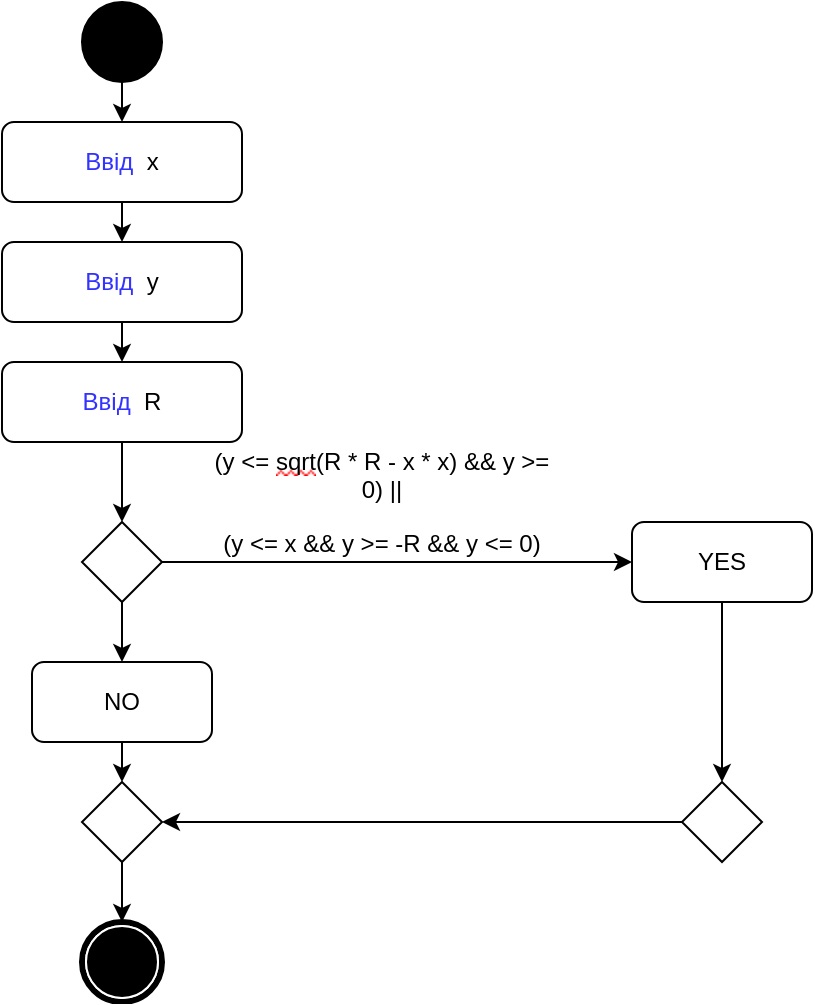 <mxfile version="15.3.7" type="device"><diagram name="Page-1" id="0783ab3e-0a74-02c8-0abd-f7b4e66b4bec"><mxGraphModel dx="1024" dy="601" grid="1" gridSize="10" guides="1" tooltips="1" connect="1" arrows="1" fold="1" page="1" pageScale="1" pageWidth="850" pageHeight="1100" background="none" math="0" shadow="0"><root><mxCell id="0"/><mxCell id="1" parent="0"/><mxCell id="W65QUCEx0LajxAvuoYwB-10" style="edgeStyle=orthogonalEdgeStyle;rounded=0;orthogonalLoop=1;jettySize=auto;html=1;exitX=0.5;exitY=1;exitDx=0;exitDy=0;entryX=0.5;entryY=0;entryDx=0;entryDy=0;" parent="1" source="60571a20871a0731-4" target="W65QUCEx0LajxAvuoYwB-1" edge="1"><mxGeometry relative="1" as="geometry"/></mxCell><mxCell id="60571a20871a0731-4" value="" style="ellipse;whiteSpace=wrap;html=1;rounded=0;shadow=0;comic=0;labelBackgroundColor=none;strokeWidth=1;fillColor=#000000;fontFamily=Verdana;fontSize=12;align=center;" parent="1" vertex="1"><mxGeometry x="405" y="20" width="40" height="40" as="geometry"/></mxCell><mxCell id="60571a20871a0731-5" value="" style="shape=mxgraph.bpmn.shape;html=1;verticalLabelPosition=bottom;labelBackgroundColor=#ffffff;verticalAlign=top;perimeter=ellipsePerimeter;outline=end;symbol=terminate;rounded=0;shadow=0;comic=0;strokeWidth=1;fontFamily=Verdana;fontSize=12;align=center;" parent="1" vertex="1"><mxGeometry x="405" y="480" width="40" height="40" as="geometry"/></mxCell><mxCell id="W65QUCEx0LajxAvuoYwB-11" style="edgeStyle=orthogonalEdgeStyle;rounded=0;orthogonalLoop=1;jettySize=auto;html=1;exitX=0.5;exitY=1;exitDx=0;exitDy=0;entryX=0.5;entryY=0;entryDx=0;entryDy=0;" parent="1" source="W65QUCEx0LajxAvuoYwB-1" target="W65QUCEx0LajxAvuoYwB-3" edge="1"><mxGeometry relative="1" as="geometry"/></mxCell><mxCell id="W65QUCEx0LajxAvuoYwB-1" value="&lt;font color=&quot;#3333ff&quot;&gt;Ввід&amp;nbsp; &lt;/font&gt;&lt;font color=&quot;#000000&quot;&gt;x&lt;/font&gt;" style="rounded=1;whiteSpace=wrap;html=1;" parent="1" vertex="1"><mxGeometry x="365" y="80" width="120" height="40" as="geometry"/></mxCell><mxCell id="W65QUCEx0LajxAvuoYwB-12" style="edgeStyle=orthogonalEdgeStyle;rounded=0;orthogonalLoop=1;jettySize=auto;html=1;exitX=0.5;exitY=1;exitDx=0;exitDy=0;entryX=0.5;entryY=0;entryDx=0;entryDy=0;" parent="1" source="W65QUCEx0LajxAvuoYwB-3" target="W65QUCEx0LajxAvuoYwB-4" edge="1"><mxGeometry relative="1" as="geometry"/></mxCell><mxCell id="W65QUCEx0LajxAvuoYwB-3" value="&lt;font color=&quot;#3333ff&quot;&gt;Ввід&amp;nbsp; &lt;/font&gt;&lt;font color=&quot;#000000&quot;&gt;y&lt;/font&gt;" style="rounded=1;whiteSpace=wrap;html=1;" parent="1" vertex="1"><mxGeometry x="365" y="140" width="120" height="40" as="geometry"/></mxCell><mxCell id="W65QUCEx0LajxAvuoYwB-13" style="edgeStyle=orthogonalEdgeStyle;rounded=0;orthogonalLoop=1;jettySize=auto;html=1;exitX=0.5;exitY=1;exitDx=0;exitDy=0;entryX=0.5;entryY=0;entryDx=0;entryDy=0;" parent="1" source="W65QUCEx0LajxAvuoYwB-4" target="W65QUCEx0LajxAvuoYwB-5" edge="1"><mxGeometry relative="1" as="geometry"/></mxCell><mxCell id="W65QUCEx0LajxAvuoYwB-4" value="&lt;font color=&quot;#3333ff&quot;&gt;Ввід&amp;nbsp; &lt;/font&gt;&lt;font color=&quot;#000000&quot;&gt;R&lt;/font&gt;" style="rounded=1;whiteSpace=wrap;html=1;" parent="1" vertex="1"><mxGeometry x="365" y="200" width="120" height="40" as="geometry"/></mxCell><mxCell id="W65QUCEx0LajxAvuoYwB-14" style="edgeStyle=orthogonalEdgeStyle;rounded=0;orthogonalLoop=1;jettySize=auto;html=1;exitX=1;exitY=0.5;exitDx=0;exitDy=0;entryX=0;entryY=0.5;entryDx=0;entryDy=0;" parent="1" source="W65QUCEx0LajxAvuoYwB-5" target="W65QUCEx0LajxAvuoYwB-6" edge="1"><mxGeometry relative="1" as="geometry"/></mxCell><mxCell id="W65QUCEx0LajxAvuoYwB-15" style="edgeStyle=orthogonalEdgeStyle;rounded=0;orthogonalLoop=1;jettySize=auto;html=1;exitX=0.5;exitY=1;exitDx=0;exitDy=0;entryX=0.5;entryY=0;entryDx=0;entryDy=0;" parent="1" source="W65QUCEx0LajxAvuoYwB-5" target="W65QUCEx0LajxAvuoYwB-7" edge="1"><mxGeometry relative="1" as="geometry"/></mxCell><mxCell id="W65QUCEx0LajxAvuoYwB-5" value="" style="rhombus;whiteSpace=wrap;html=1;" parent="1" vertex="1"><mxGeometry x="405" y="280" width="40" height="40" as="geometry"/></mxCell><mxCell id="W65QUCEx0LajxAvuoYwB-16" style="edgeStyle=orthogonalEdgeStyle;rounded=0;orthogonalLoop=1;jettySize=auto;html=1;exitX=0.5;exitY=1;exitDx=0;exitDy=0;entryX=0.5;entryY=0;entryDx=0;entryDy=0;" parent="1" source="W65QUCEx0LajxAvuoYwB-6" target="W65QUCEx0LajxAvuoYwB-9" edge="1"><mxGeometry relative="1" as="geometry"/></mxCell><mxCell id="W65QUCEx0LajxAvuoYwB-6" value="YES" style="rounded=1;whiteSpace=wrap;html=1;" parent="1" vertex="1"><mxGeometry x="680" y="280" width="90" height="40" as="geometry"/></mxCell><mxCell id="W65QUCEx0LajxAvuoYwB-18" style="edgeStyle=orthogonalEdgeStyle;rounded=0;orthogonalLoop=1;jettySize=auto;html=1;exitX=0.5;exitY=1;exitDx=0;exitDy=0;entryX=0.5;entryY=0;entryDx=0;entryDy=0;" parent="1" source="W65QUCEx0LajxAvuoYwB-7" target="W65QUCEx0LajxAvuoYwB-8" edge="1"><mxGeometry relative="1" as="geometry"/></mxCell><mxCell id="W65QUCEx0LajxAvuoYwB-7" value="NO" style="rounded=1;whiteSpace=wrap;html=1;" parent="1" vertex="1"><mxGeometry x="380" y="350" width="90" height="40" as="geometry"/></mxCell><mxCell id="W65QUCEx0LajxAvuoYwB-19" style="edgeStyle=orthogonalEdgeStyle;rounded=0;orthogonalLoop=1;jettySize=auto;html=1;exitX=0.5;exitY=1;exitDx=0;exitDy=0;entryX=0.5;entryY=0;entryDx=0;entryDy=0;" parent="1" source="W65QUCEx0LajxAvuoYwB-8" target="60571a20871a0731-5" edge="1"><mxGeometry relative="1" as="geometry"/></mxCell><mxCell id="W65QUCEx0LajxAvuoYwB-8" value="" style="rhombus;whiteSpace=wrap;html=1;" parent="1" vertex="1"><mxGeometry x="405" y="410" width="40" height="40" as="geometry"/></mxCell><mxCell id="W65QUCEx0LajxAvuoYwB-17" style="edgeStyle=orthogonalEdgeStyle;rounded=0;orthogonalLoop=1;jettySize=auto;html=1;exitX=0;exitY=0.5;exitDx=0;exitDy=0;entryX=1;entryY=0.5;entryDx=0;entryDy=0;" parent="1" source="W65QUCEx0LajxAvuoYwB-9" target="W65QUCEx0LajxAvuoYwB-8" edge="1"><mxGeometry relative="1" as="geometry"/></mxCell><mxCell id="W65QUCEx0LajxAvuoYwB-9" value="" style="rhombus;whiteSpace=wrap;html=1;" parent="1" vertex="1"><mxGeometry x="705" y="410" width="40" height="40" as="geometry"/></mxCell><mxCell id="W65QUCEx0LajxAvuoYwB-20" value="&lt;p&gt;&lt;span class=&quot;NormalTextRun SCXW105165814 BCX0&quot; style=&quot;margin: 0px ; padding: 0px ; color: rgb(0 , 0 , 0) ; font-family: &amp;#34;calibri&amp;#34; , &amp;#34;calibri_embeddedfont&amp;#34; , &amp;#34;calibri_msfontservice&amp;#34; , sans-serif ; text-align: left ; background-color: rgb(255 , 255 , 255)&quot;&gt;(y &amp;lt;=&amp;nbsp;&lt;/span&gt;&lt;span class=&quot;SpellingError SCXW105165814 BCX0&quot; style=&quot;margin: 0px ; padding: 0px ; background-repeat: repeat-x ; background-position: left bottom ; background-image: url(&amp;#34;data:image/gif;base64,R0lGODlhBQAEAJECAP////8AAAAAAAAAACH5BAEAAAIALAAAAAAFAAQAAAIIlGAXCCHrTCgAOw==&amp;#34;) ; border-bottom: 1px solid transparent ; color: rgb(0 , 0 , 0) ; font-family: &amp;#34;calibri&amp;#34; , &amp;#34;calibri_embeddedfont&amp;#34; , &amp;#34;calibri_msfontservice&amp;#34; , sans-serif ; text-align: left ; background-color: rgb(255 , 255 , 255)&quot;&gt;sqrt&lt;/span&gt;&lt;span class=&quot;NormalTextRun SCXW105165814 BCX0&quot; style=&quot;margin: 0px ; padding: 0px ; color: rgb(0 , 0 , 0) ; font-family: &amp;#34;calibri&amp;#34; , &amp;#34;calibri_embeddedfont&amp;#34; , &amp;#34;calibri_msfontservice&amp;#34; , sans-serif ; text-align: left ; background-color: rgb(255 , 255 , 255)&quot;&gt;(R * R - x * x) &amp;amp;&amp;amp; y &amp;gt;= 0)&lt;/span&gt;&lt;span class=&quot;NormalTextRun SCXW105165814 BCX0&quot; style=&quot;margin: 0px ; padding: 0px ; color: rgb(0 , 0 , 0) ; font-family: &amp;#34;calibri&amp;#34; , &amp;#34;calibri_embeddedfont&amp;#34; , &amp;#34;calibri_msfontservice&amp;#34; , sans-serif ; text-align: left ; background-color: rgb(255 , 255 , 255)&quot;&gt;&amp;nbsp;||&lt;/span&gt;&lt;/p&gt;&lt;p&gt;&lt;span class=&quot;NormalTextRun SCXW105165814 BCX0&quot; style=&quot;margin: 0px ; padding: 0px ; color: rgb(0 , 0 , 0) ; font-family: &amp;#34;calibri&amp;#34; , &amp;#34;calibri_embeddedfont&amp;#34; , &amp;#34;calibri_msfontservice&amp;#34; , sans-serif ; text-align: left ; background-color: rgb(255 , 255 , 255)&quot;&gt;&amp;nbsp;(y &amp;lt;= x &amp;amp;&amp;amp; y &amp;gt;= -R &amp;amp;&amp;amp; y &amp;lt;= 0)&lt;/span&gt;&lt;span class=&quot;NormalTextRun SCXW105165814 BCX0&quot; style=&quot;margin: 0px ; padding: 0px ; color: rgb(0 , 0 , 0) ; font-family: &amp;#34;calibri&amp;#34; , &amp;#34;calibri_embeddedfont&amp;#34; , &amp;#34;calibri_msfontservice&amp;#34; , sans-serif ; text-align: left ; background-color: rgb(255 , 255 , 255)&quot;&gt;&amp;nbsp;&lt;/span&gt;&lt;/p&gt;" style="text;html=1;strokeColor=none;fillColor=none;align=center;verticalAlign=middle;whiteSpace=wrap;rounded=0;" parent="1" vertex="1"><mxGeometry x="460" y="260" width="190" height="20" as="geometry"/></mxCell></root></mxGraphModel></diagram></mxfile>